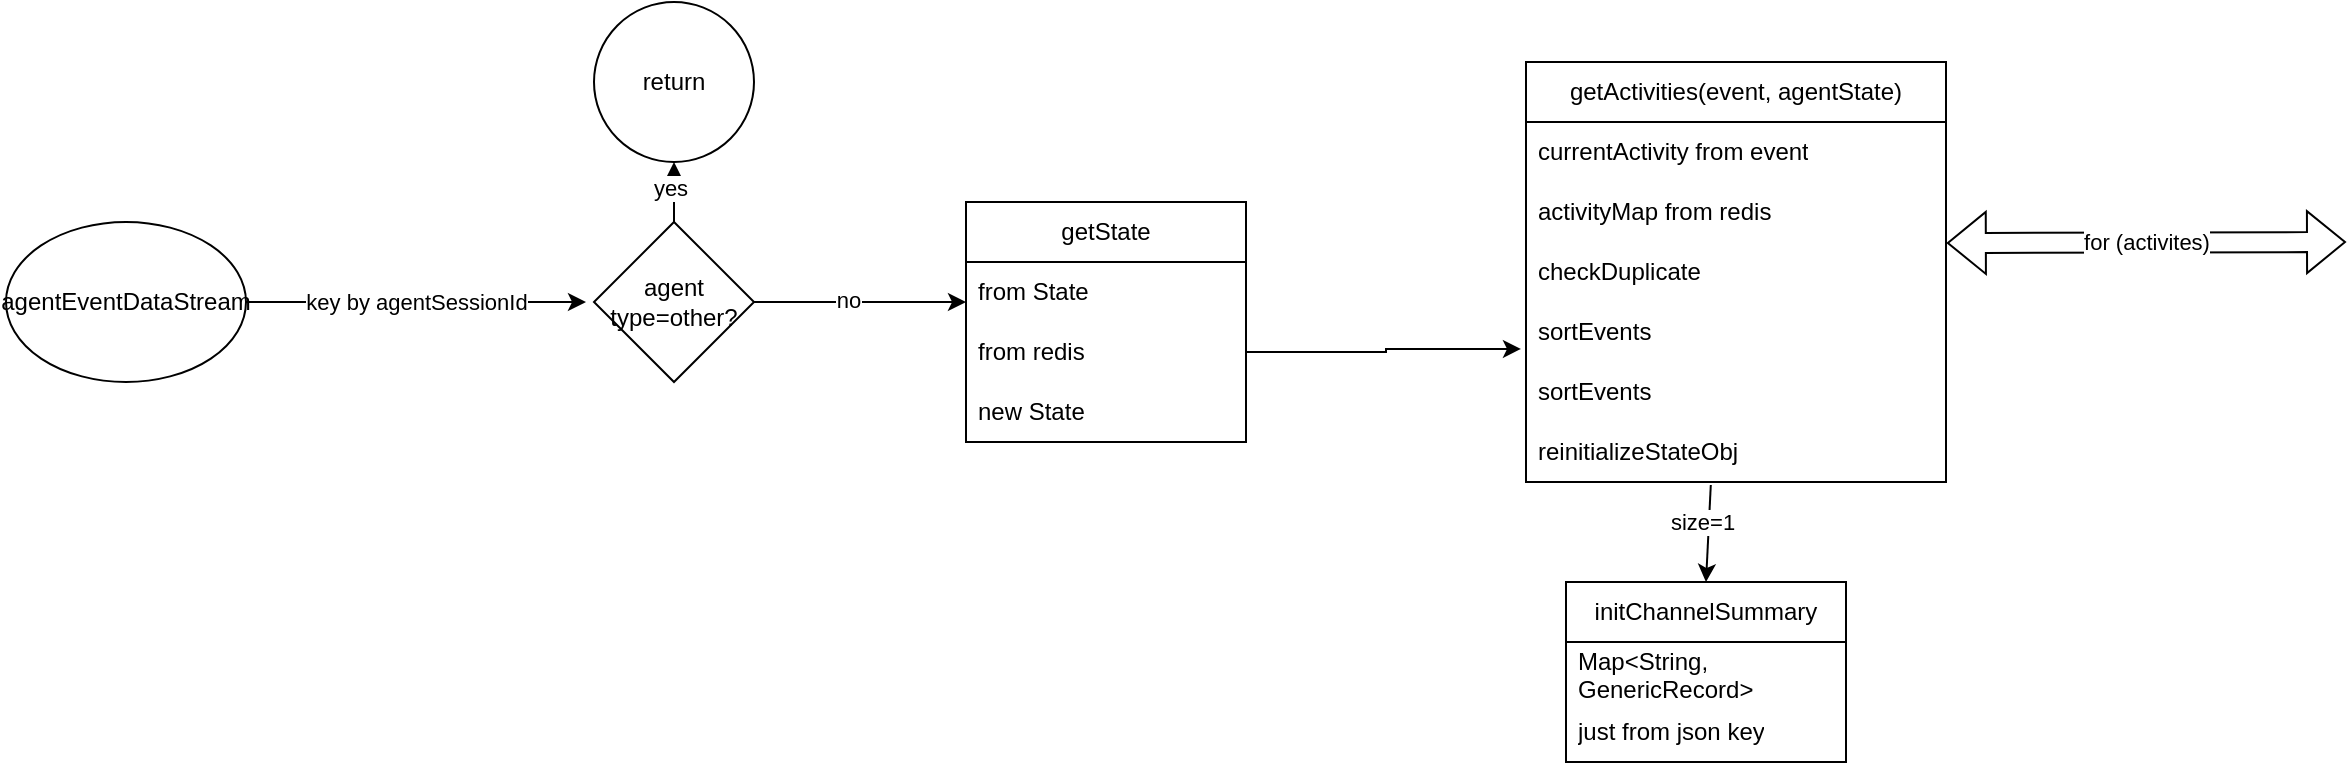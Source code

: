 <mxfile version="21.3.7" type="github">
  <diagram name="第 1 页" id="Cns6lqlfMmVtD7QGtzmP">
    <mxGraphModel dx="1187" dy="1866" grid="1" gridSize="10" guides="1" tooltips="1" connect="1" arrows="1" fold="1" page="1" pageScale="1" pageWidth="827" pageHeight="1169" math="0" shadow="0">
      <root>
        <mxCell id="0" />
        <mxCell id="1" parent="0" />
        <mxCell id="Irm8DqoZcO06xaiD0nKY-2" value="key by&amp;nbsp;agentSessionId" style="endArrow=classic;html=1;rounded=0;" edge="1" parent="1" source="Irm8DqoZcO06xaiD0nKY-3">
          <mxGeometry width="50" height="50" relative="1" as="geometry">
            <mxPoint x="139.82" y="73.792" as="sourcePoint" />
            <mxPoint x="330" y="130" as="targetPoint" />
          </mxGeometry>
        </mxCell>
        <mxCell id="Irm8DqoZcO06xaiD0nKY-3" value="agentEventDataStream" style="ellipse;whiteSpace=wrap;html=1;" vertex="1" parent="1">
          <mxGeometry x="40" y="90" width="120" height="80" as="geometry" />
        </mxCell>
        <mxCell id="Irm8DqoZcO06xaiD0nKY-6" value="" style="edgeStyle=orthogonalEdgeStyle;rounded=0;orthogonalLoop=1;jettySize=auto;html=1;entryX=0.5;entryY=1;entryDx=0;entryDy=0;" edge="1" parent="1" source="Irm8DqoZcO06xaiD0nKY-4" target="Irm8DqoZcO06xaiD0nKY-8">
          <mxGeometry relative="1" as="geometry">
            <mxPoint x="480" y="80" as="targetPoint" />
          </mxGeometry>
        </mxCell>
        <mxCell id="Irm8DqoZcO06xaiD0nKY-7" value="yes" style="edgeLabel;html=1;align=center;verticalAlign=middle;resizable=0;points=[];" vertex="1" connectable="0" parent="Irm8DqoZcO06xaiD0nKY-6">
          <mxGeometry x="-0.1" y="-2" relative="1" as="geometry">
            <mxPoint as="offset" />
          </mxGeometry>
        </mxCell>
        <mxCell id="Irm8DqoZcO06xaiD0nKY-30" style="edgeStyle=orthogonalEdgeStyle;rounded=0;orthogonalLoop=1;jettySize=auto;html=1;entryX=0;entryY=0.667;entryDx=0;entryDy=0;entryPerimeter=0;" edge="1" parent="1" source="Irm8DqoZcO06xaiD0nKY-4" target="Irm8DqoZcO06xaiD0nKY-57">
          <mxGeometry relative="1" as="geometry">
            <mxPoint x="520" y="130" as="targetPoint" />
          </mxGeometry>
        </mxCell>
        <mxCell id="Irm8DqoZcO06xaiD0nKY-31" value="no" style="edgeLabel;html=1;align=center;verticalAlign=middle;resizable=0;points=[];" vertex="1" connectable="0" parent="Irm8DqoZcO06xaiD0nKY-30">
          <mxGeometry x="-0.117" y="1" relative="1" as="geometry">
            <mxPoint as="offset" />
          </mxGeometry>
        </mxCell>
        <mxCell id="Irm8DqoZcO06xaiD0nKY-4" value="agent type=other?" style="rhombus;whiteSpace=wrap;html=1;" vertex="1" parent="1">
          <mxGeometry x="334" y="90" width="80" height="80" as="geometry" />
        </mxCell>
        <mxCell id="Irm8DqoZcO06xaiD0nKY-8" value="return" style="ellipse;whiteSpace=wrap;html=1;aspect=fixed;" vertex="1" parent="1">
          <mxGeometry x="334" y="-20" width="80" height="80" as="geometry" />
        </mxCell>
        <mxCell id="Irm8DqoZcO06xaiD0nKY-56" value="getState" style="swimlane;fontStyle=0;childLayout=stackLayout;horizontal=1;startSize=30;horizontalStack=0;resizeParent=1;resizeParentMax=0;resizeLast=0;collapsible=1;marginBottom=0;whiteSpace=wrap;html=1;" vertex="1" parent="1">
          <mxGeometry x="520" y="80" width="140" height="120" as="geometry" />
        </mxCell>
        <mxCell id="Irm8DqoZcO06xaiD0nKY-57" value="from State" style="text;strokeColor=none;fillColor=none;align=left;verticalAlign=middle;spacingLeft=4;spacingRight=4;overflow=hidden;points=[[0,0.5],[1,0.5]];portConstraint=eastwest;rotatable=0;whiteSpace=wrap;html=1;" vertex="1" parent="Irm8DqoZcO06xaiD0nKY-56">
          <mxGeometry y="30" width="140" height="30" as="geometry" />
        </mxCell>
        <mxCell id="Irm8DqoZcO06xaiD0nKY-58" value="from redis" style="text;strokeColor=none;fillColor=none;align=left;verticalAlign=middle;spacingLeft=4;spacingRight=4;overflow=hidden;points=[[0,0.5],[1,0.5]];portConstraint=eastwest;rotatable=0;whiteSpace=wrap;html=1;" vertex="1" parent="Irm8DqoZcO06xaiD0nKY-56">
          <mxGeometry y="60" width="140" height="30" as="geometry" />
        </mxCell>
        <mxCell id="Irm8DqoZcO06xaiD0nKY-59" value="new State" style="text;strokeColor=none;fillColor=none;align=left;verticalAlign=middle;spacingLeft=4;spacingRight=4;overflow=hidden;points=[[0,0.5],[1,0.5]];portConstraint=eastwest;rotatable=0;whiteSpace=wrap;html=1;" vertex="1" parent="Irm8DqoZcO06xaiD0nKY-56">
          <mxGeometry y="90" width="140" height="30" as="geometry" />
        </mxCell>
        <mxCell id="Irm8DqoZcO06xaiD0nKY-74" value="getActivities(event, agentState)" style="swimlane;fontStyle=0;childLayout=stackLayout;horizontal=1;startSize=30;horizontalStack=0;resizeParent=1;resizeParentMax=0;resizeLast=0;collapsible=1;marginBottom=0;whiteSpace=wrap;html=1;" vertex="1" parent="1">
          <mxGeometry x="800" y="10" width="210" height="210" as="geometry" />
        </mxCell>
        <mxCell id="Irm8DqoZcO06xaiD0nKY-75" value="currentActivity from event" style="text;strokeColor=none;fillColor=none;align=left;verticalAlign=middle;spacingLeft=4;spacingRight=4;overflow=hidden;points=[[0,0.5],[1,0.5]];portConstraint=eastwest;rotatable=0;whiteSpace=wrap;html=1;" vertex="1" parent="Irm8DqoZcO06xaiD0nKY-74">
          <mxGeometry y="30" width="210" height="30" as="geometry" />
        </mxCell>
        <mxCell id="Irm8DqoZcO06xaiD0nKY-76" value="activityMap from redis" style="text;strokeColor=none;fillColor=none;align=left;verticalAlign=middle;spacingLeft=4;spacingRight=4;overflow=hidden;points=[[0,0.5],[1,0.5]];portConstraint=eastwest;rotatable=0;whiteSpace=wrap;html=1;" vertex="1" parent="Irm8DqoZcO06xaiD0nKY-74">
          <mxGeometry y="60" width="210" height="30" as="geometry" />
        </mxCell>
        <mxCell id="Irm8DqoZcO06xaiD0nKY-77" value="checkDuplicate" style="text;strokeColor=none;fillColor=none;align=left;verticalAlign=middle;spacingLeft=4;spacingRight=4;overflow=hidden;points=[[0,0.5],[1,0.5]];portConstraint=eastwest;rotatable=0;whiteSpace=wrap;html=1;" vertex="1" parent="Irm8DqoZcO06xaiD0nKY-74">
          <mxGeometry y="90" width="210" height="30" as="geometry" />
        </mxCell>
        <mxCell id="Irm8DqoZcO06xaiD0nKY-78" value="sortEvents" style="text;strokeColor=none;fillColor=none;align=left;verticalAlign=middle;spacingLeft=4;spacingRight=4;overflow=hidden;points=[[0,0.5],[1,0.5]];portConstraint=eastwest;rotatable=0;whiteSpace=wrap;html=1;" vertex="1" parent="Irm8DqoZcO06xaiD0nKY-74">
          <mxGeometry y="120" width="210" height="30" as="geometry" />
        </mxCell>
        <mxCell id="Irm8DqoZcO06xaiD0nKY-79" value="sortEvents" style="text;strokeColor=none;fillColor=none;align=left;verticalAlign=middle;spacingLeft=4;spacingRight=4;overflow=hidden;points=[[0,0.5],[1,0.5]];portConstraint=eastwest;rotatable=0;whiteSpace=wrap;html=1;" vertex="1" parent="Irm8DqoZcO06xaiD0nKY-74">
          <mxGeometry y="150" width="210" height="30" as="geometry" />
        </mxCell>
        <mxCell id="Irm8DqoZcO06xaiD0nKY-80" value="reinitializeStateObj" style="text;strokeColor=none;fillColor=none;align=left;verticalAlign=middle;spacingLeft=4;spacingRight=4;overflow=hidden;points=[[0,0.5],[1,0.5]];portConstraint=eastwest;rotatable=0;whiteSpace=wrap;html=1;" vertex="1" parent="Irm8DqoZcO06xaiD0nKY-74">
          <mxGeometry y="180" width="210" height="30" as="geometry" />
        </mxCell>
        <mxCell id="Irm8DqoZcO06xaiD0nKY-82" value="initChannelSummary" style="swimlane;fontStyle=0;childLayout=stackLayout;horizontal=1;startSize=30;horizontalStack=0;resizeParent=1;resizeParentMax=0;resizeLast=0;collapsible=1;marginBottom=0;whiteSpace=wrap;html=1;" vertex="1" parent="1">
          <mxGeometry x="820" y="270" width="140" height="90" as="geometry" />
        </mxCell>
        <mxCell id="Irm8DqoZcO06xaiD0nKY-83" value="Map&amp;lt;String, GenericRecord&amp;gt;" style="text;strokeColor=none;fillColor=none;align=left;verticalAlign=middle;spacingLeft=4;spacingRight=4;overflow=hidden;points=[[0,0.5],[1,0.5]];portConstraint=eastwest;rotatable=0;whiteSpace=wrap;html=1;" vertex="1" parent="Irm8DqoZcO06xaiD0nKY-82">
          <mxGeometry y="30" width="140" height="30" as="geometry" />
        </mxCell>
        <mxCell id="Irm8DqoZcO06xaiD0nKY-84" value="just from json key" style="text;strokeColor=none;fillColor=none;align=left;verticalAlign=middle;spacingLeft=4;spacingRight=4;overflow=hidden;points=[[0,0.5],[1,0.5]];portConstraint=eastwest;rotatable=0;whiteSpace=wrap;html=1;" vertex="1" parent="Irm8DqoZcO06xaiD0nKY-82">
          <mxGeometry y="60" width="140" height="30" as="geometry" />
        </mxCell>
        <mxCell id="Irm8DqoZcO06xaiD0nKY-86" value="" style="endArrow=classic;html=1;rounded=0;entryX=0.5;entryY=0;entryDx=0;entryDy=0;exitX=0.44;exitY=1.05;exitDx=0;exitDy=0;exitPerimeter=0;" edge="1" parent="1" source="Irm8DqoZcO06xaiD0nKY-80" target="Irm8DqoZcO06xaiD0nKY-82">
          <mxGeometry width="50" height="50" relative="1" as="geometry">
            <mxPoint x="730" y="390" as="sourcePoint" />
            <mxPoint x="780" y="340" as="targetPoint" />
          </mxGeometry>
        </mxCell>
        <mxCell id="Irm8DqoZcO06xaiD0nKY-87" value="size=1" style="edgeLabel;html=1;align=center;verticalAlign=middle;resizable=0;points=[];" vertex="1" connectable="0" parent="Irm8DqoZcO06xaiD0nKY-86">
          <mxGeometry x="-0.256" y="-4" relative="1" as="geometry">
            <mxPoint as="offset" />
          </mxGeometry>
        </mxCell>
        <mxCell id="Irm8DqoZcO06xaiD0nKY-88" value="for (activites)" style="shape=flexArrow;endArrow=classic;startArrow=classic;html=1;rounded=0;exitX=1.002;exitY=0.017;exitDx=0;exitDy=0;exitPerimeter=0;" edge="1" parent="1" source="Irm8DqoZcO06xaiD0nKY-77">
          <mxGeometry width="100" height="100" relative="1" as="geometry">
            <mxPoint x="860" y="-20" as="sourcePoint" />
            <mxPoint x="1210" y="100" as="targetPoint" />
          </mxGeometry>
        </mxCell>
        <mxCell id="Irm8DqoZcO06xaiD0nKY-89" style="edgeStyle=orthogonalEdgeStyle;rounded=0;orthogonalLoop=1;jettySize=auto;html=1;entryX=-0.012;entryY=0.783;entryDx=0;entryDy=0;entryPerimeter=0;" edge="1" parent="1" source="Irm8DqoZcO06xaiD0nKY-58" target="Irm8DqoZcO06xaiD0nKY-78">
          <mxGeometry relative="1" as="geometry" />
        </mxCell>
      </root>
    </mxGraphModel>
  </diagram>
</mxfile>
